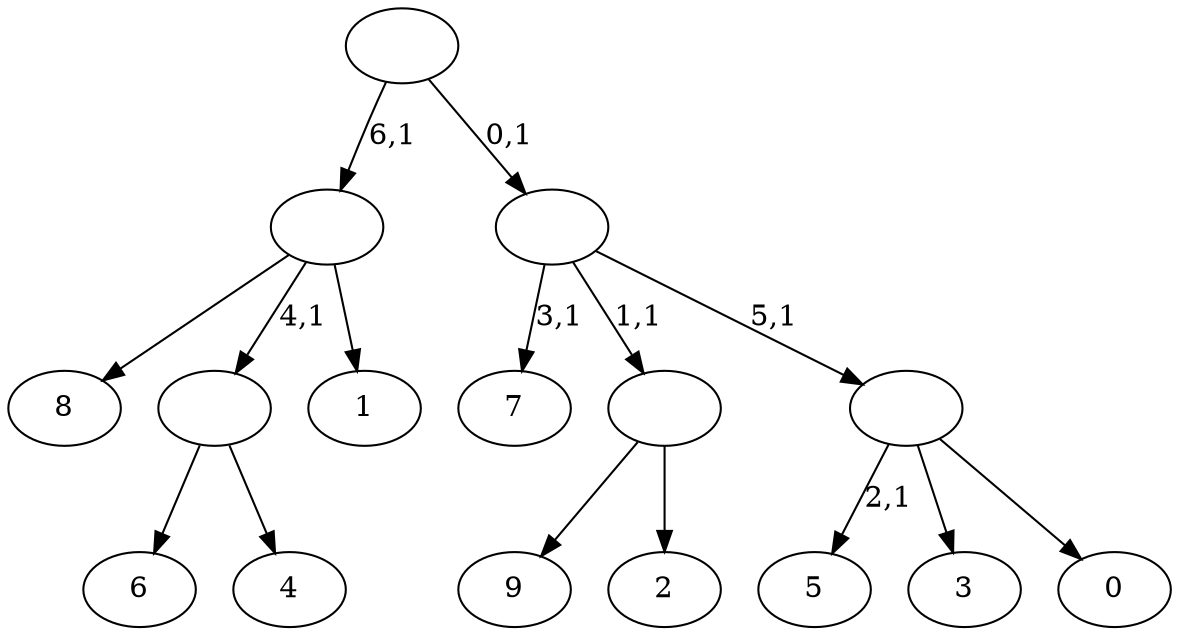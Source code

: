 digraph T {
	17 [label="9"]
	16 [label="8"]
	15 [label="7"]
	13 [label="6"]
	12 [label="5"]
	10 [label="4"]
	9 [label=""]
	8 [label="3"]
	7 [label="2"]
	6 [label=""]
	5 [label="1"]
	4 [label=""]
	3 [label="0"]
	2 [label=""]
	1 [label=""]
	0 [label=""]
	9 -> 13 [label=""]
	9 -> 10 [label=""]
	6 -> 17 [label=""]
	6 -> 7 [label=""]
	4 -> 16 [label=""]
	4 -> 9 [label="4,1"]
	4 -> 5 [label=""]
	2 -> 12 [label="2,1"]
	2 -> 8 [label=""]
	2 -> 3 [label=""]
	1 -> 15 [label="3,1"]
	1 -> 6 [label="1,1"]
	1 -> 2 [label="5,1"]
	0 -> 4 [label="6,1"]
	0 -> 1 [label="0,1"]
}
